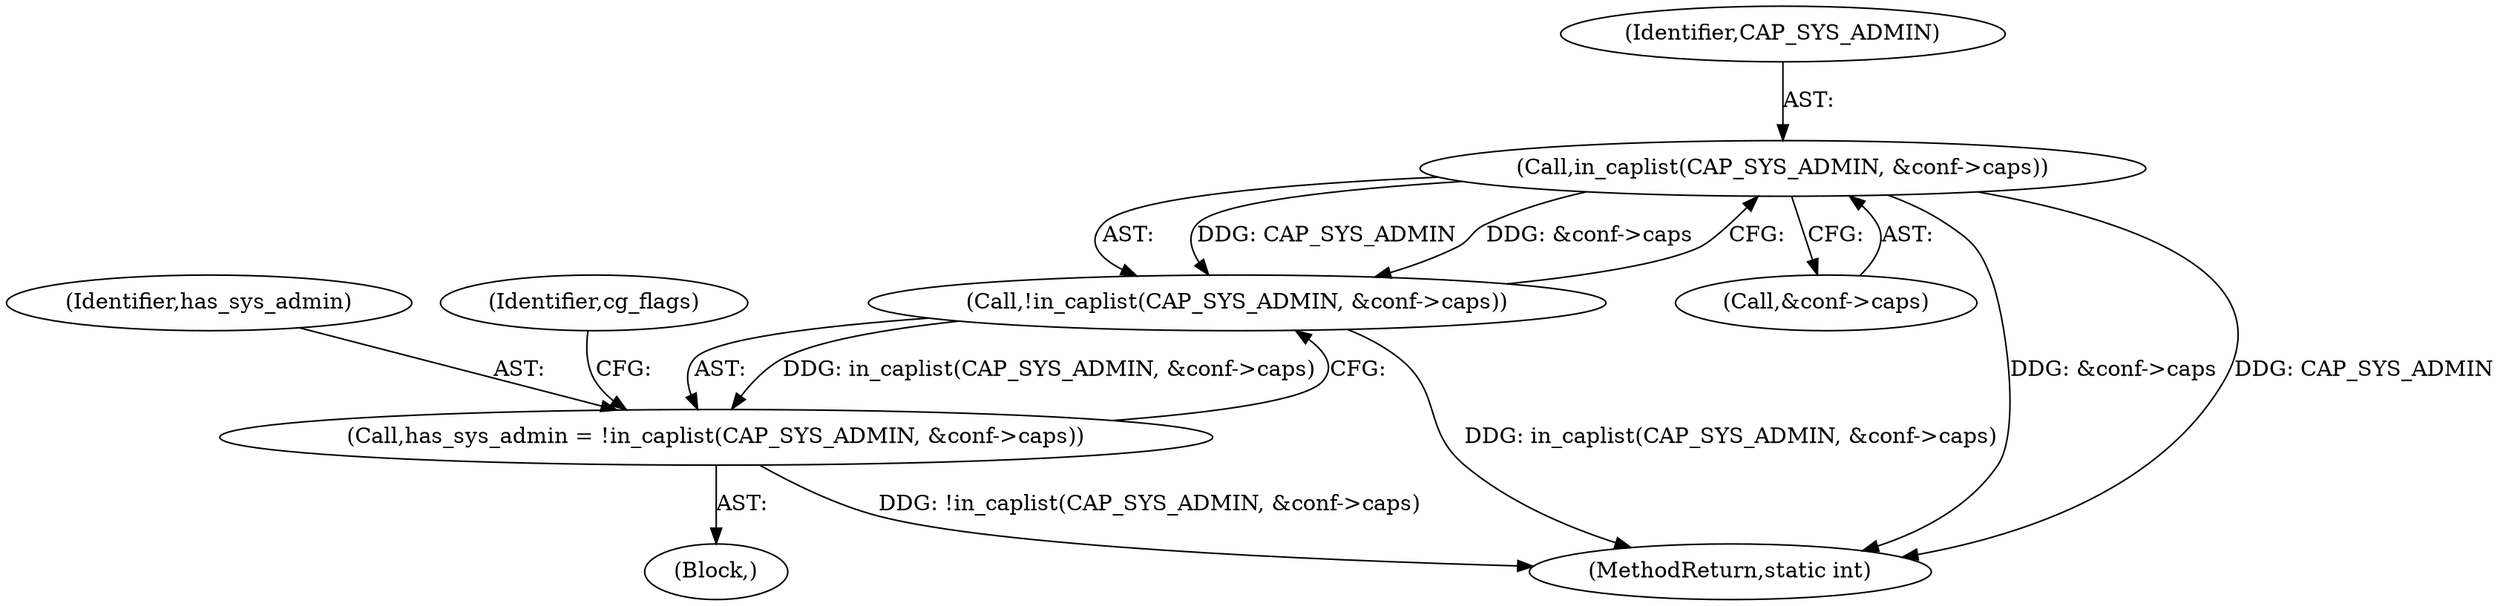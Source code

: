 digraph "0_lxc_592fd47a6245508b79fe6ac819fe6d3b2c1289be_3@pointer" {
"1000359" [label="(Call,in_caplist(CAP_SYS_ADMIN, &conf->caps))"];
"1000358" [label="(Call,!in_caplist(CAP_SYS_ADMIN, &conf->caps))"];
"1000356" [label="(Call,has_sys_admin = !in_caplist(CAP_SYS_ADMIN, &conf->caps))"];
"1000357" [label="(Identifier,has_sys_admin)"];
"1000367" [label="(Identifier,cg_flags)"];
"1000360" [label="(Identifier,CAP_SYS_ADMIN)"];
"1000358" [label="(Call,!in_caplist(CAP_SYS_ADMIN, &conf->caps))"];
"1000355" [label="(Block,)"];
"1000361" [label="(Call,&conf->caps)"];
"1000409" [label="(MethodReturn,static int)"];
"1000356" [label="(Call,has_sys_admin = !in_caplist(CAP_SYS_ADMIN, &conf->caps))"];
"1000359" [label="(Call,in_caplist(CAP_SYS_ADMIN, &conf->caps))"];
"1000359" -> "1000358"  [label="AST: "];
"1000359" -> "1000361"  [label="CFG: "];
"1000360" -> "1000359"  [label="AST: "];
"1000361" -> "1000359"  [label="AST: "];
"1000358" -> "1000359"  [label="CFG: "];
"1000359" -> "1000409"  [label="DDG: &conf->caps"];
"1000359" -> "1000409"  [label="DDG: CAP_SYS_ADMIN"];
"1000359" -> "1000358"  [label="DDG: CAP_SYS_ADMIN"];
"1000359" -> "1000358"  [label="DDG: &conf->caps"];
"1000358" -> "1000356"  [label="AST: "];
"1000356" -> "1000358"  [label="CFG: "];
"1000358" -> "1000409"  [label="DDG: in_caplist(CAP_SYS_ADMIN, &conf->caps)"];
"1000358" -> "1000356"  [label="DDG: in_caplist(CAP_SYS_ADMIN, &conf->caps)"];
"1000356" -> "1000355"  [label="AST: "];
"1000357" -> "1000356"  [label="AST: "];
"1000367" -> "1000356"  [label="CFG: "];
"1000356" -> "1000409"  [label="DDG: !in_caplist(CAP_SYS_ADMIN, &conf->caps)"];
}
